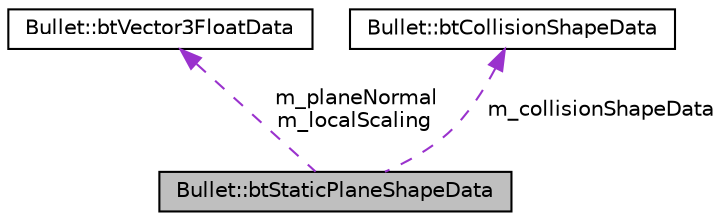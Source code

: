 digraph "Bullet::btStaticPlaneShapeData"
{
  edge [fontname="Helvetica",fontsize="10",labelfontname="Helvetica",labelfontsize="10"];
  node [fontname="Helvetica",fontsize="10",shape=record];
  Node1 [label="Bullet::btStaticPlaneShapeData",height=0.2,width=0.4,color="black", fillcolor="grey75", style="filled", fontcolor="black"];
  Node2 -> Node1 [dir="back",color="darkorchid3",fontsize="10",style="dashed",label=" m_planeNormal\nm_localScaling" ];
  Node2 [label="Bullet::btVector3FloatData",height=0.2,width=0.4,color="black", fillcolor="white", style="filled",URL="$class_bullet_1_1bt_vector3_float_data.html"];
  Node3 -> Node1 [dir="back",color="darkorchid3",fontsize="10",style="dashed",label=" m_collisionShapeData" ];
  Node3 [label="Bullet::btCollisionShapeData",height=0.2,width=0.4,color="black", fillcolor="white", style="filled",URL="$class_bullet_1_1bt_collision_shape_data.html"];
}
